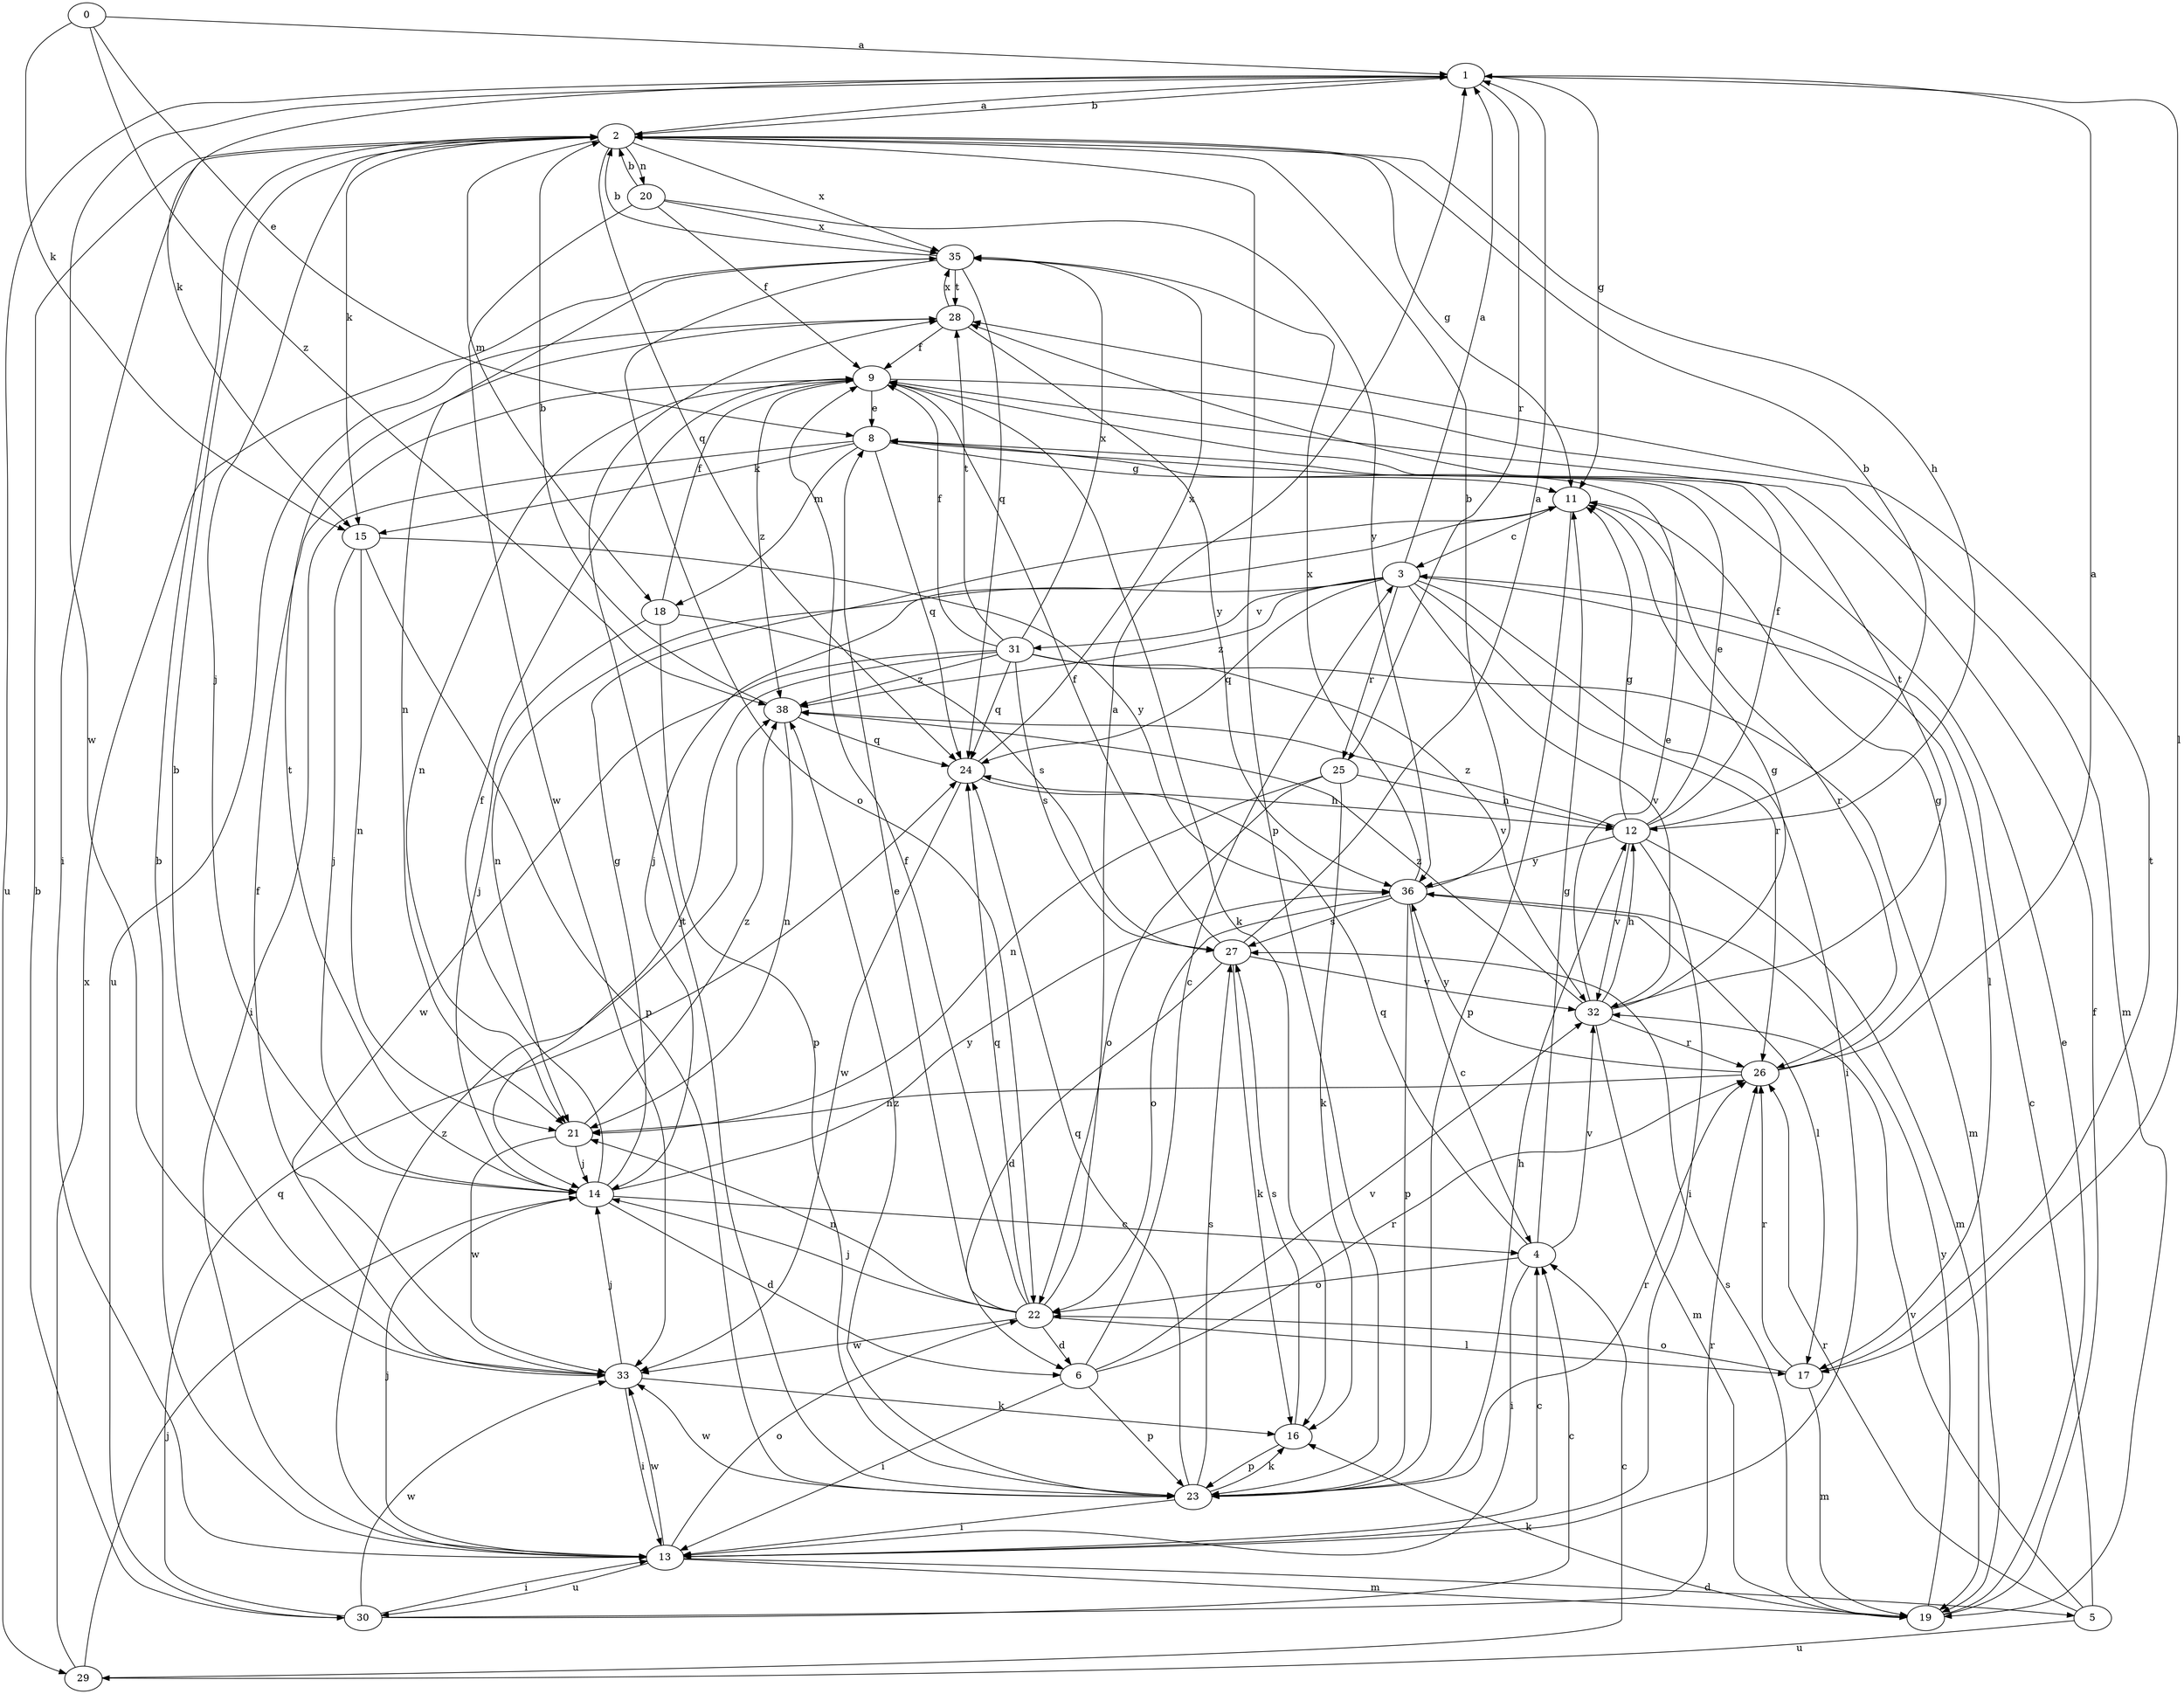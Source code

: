 strict digraph  {
0;
1;
2;
3;
4;
5;
6;
8;
9;
11;
12;
13;
14;
15;
16;
17;
18;
19;
20;
21;
22;
23;
24;
25;
26;
27;
28;
29;
30;
31;
32;
33;
35;
36;
38;
0 -> 1  [label=a];
0 -> 8  [label=e];
0 -> 15  [label=k];
0 -> 38  [label=z];
1 -> 2  [label=b];
1 -> 11  [label=g];
1 -> 15  [label=k];
1 -> 17  [label=l];
1 -> 25  [label=r];
1 -> 29  [label=u];
1 -> 33  [label=w];
2 -> 1  [label=a];
2 -> 11  [label=g];
2 -> 12  [label=h];
2 -> 13  [label=i];
2 -> 14  [label=j];
2 -> 15  [label=k];
2 -> 18  [label=m];
2 -> 20  [label=n];
2 -> 23  [label=p];
2 -> 24  [label=q];
2 -> 35  [label=x];
3 -> 1  [label=a];
3 -> 13  [label=i];
3 -> 17  [label=l];
3 -> 21  [label=n];
3 -> 24  [label=q];
3 -> 25  [label=r];
3 -> 26  [label=r];
3 -> 31  [label=v];
3 -> 32  [label=v];
3 -> 38  [label=z];
4 -> 11  [label=g];
4 -> 13  [label=i];
4 -> 22  [label=o];
4 -> 24  [label=q];
4 -> 32  [label=v];
5 -> 3  [label=c];
5 -> 26  [label=r];
5 -> 29  [label=u];
5 -> 32  [label=v];
6 -> 3  [label=c];
6 -> 13  [label=i];
6 -> 23  [label=p];
6 -> 26  [label=r];
6 -> 32  [label=v];
8 -> 11  [label=g];
8 -> 13  [label=i];
8 -> 15  [label=k];
8 -> 18  [label=m];
8 -> 24  [label=q];
9 -> 8  [label=e];
9 -> 16  [label=k];
9 -> 19  [label=m];
9 -> 21  [label=n];
9 -> 38  [label=z];
11 -> 3  [label=c];
11 -> 14  [label=j];
11 -> 23  [label=p];
11 -> 26  [label=r];
12 -> 2  [label=b];
12 -> 8  [label=e];
12 -> 9  [label=f];
12 -> 11  [label=g];
12 -> 13  [label=i];
12 -> 19  [label=m];
12 -> 32  [label=v];
12 -> 36  [label=y];
12 -> 38  [label=z];
13 -> 2  [label=b];
13 -> 4  [label=c];
13 -> 5  [label=d];
13 -> 14  [label=j];
13 -> 19  [label=m];
13 -> 22  [label=o];
13 -> 30  [label=u];
13 -> 33  [label=w];
13 -> 38  [label=z];
14 -> 4  [label=c];
14 -> 6  [label=d];
14 -> 9  [label=f];
14 -> 11  [label=g];
14 -> 28  [label=t];
14 -> 36  [label=y];
15 -> 14  [label=j];
15 -> 21  [label=n];
15 -> 23  [label=p];
15 -> 36  [label=y];
16 -> 23  [label=p];
16 -> 27  [label=s];
17 -> 19  [label=m];
17 -> 22  [label=o];
17 -> 26  [label=r];
17 -> 28  [label=t];
18 -> 9  [label=f];
18 -> 14  [label=j];
18 -> 23  [label=p];
18 -> 27  [label=s];
19 -> 8  [label=e];
19 -> 9  [label=f];
19 -> 16  [label=k];
19 -> 27  [label=s];
19 -> 36  [label=y];
20 -> 2  [label=b];
20 -> 9  [label=f];
20 -> 33  [label=w];
20 -> 35  [label=x];
20 -> 36  [label=y];
21 -> 14  [label=j];
21 -> 33  [label=w];
21 -> 38  [label=z];
22 -> 1  [label=a];
22 -> 6  [label=d];
22 -> 8  [label=e];
22 -> 9  [label=f];
22 -> 14  [label=j];
22 -> 17  [label=l];
22 -> 21  [label=n];
22 -> 24  [label=q];
22 -> 33  [label=w];
23 -> 12  [label=h];
23 -> 13  [label=i];
23 -> 16  [label=k];
23 -> 24  [label=q];
23 -> 26  [label=r];
23 -> 27  [label=s];
23 -> 28  [label=t];
23 -> 33  [label=w];
23 -> 38  [label=z];
24 -> 12  [label=h];
24 -> 33  [label=w];
24 -> 35  [label=x];
25 -> 12  [label=h];
25 -> 16  [label=k];
25 -> 21  [label=n];
25 -> 22  [label=o];
26 -> 1  [label=a];
26 -> 11  [label=g];
26 -> 21  [label=n];
26 -> 36  [label=y];
27 -> 1  [label=a];
27 -> 6  [label=d];
27 -> 9  [label=f];
27 -> 16  [label=k];
27 -> 32  [label=v];
28 -> 9  [label=f];
28 -> 30  [label=u];
28 -> 35  [label=x];
28 -> 36  [label=y];
29 -> 4  [label=c];
29 -> 14  [label=j];
29 -> 35  [label=x];
30 -> 2  [label=b];
30 -> 4  [label=c];
30 -> 13  [label=i];
30 -> 24  [label=q];
30 -> 26  [label=r];
30 -> 33  [label=w];
31 -> 9  [label=f];
31 -> 14  [label=j];
31 -> 19  [label=m];
31 -> 24  [label=q];
31 -> 27  [label=s];
31 -> 28  [label=t];
31 -> 32  [label=v];
31 -> 33  [label=w];
31 -> 35  [label=x];
31 -> 38  [label=z];
32 -> 8  [label=e];
32 -> 11  [label=g];
32 -> 12  [label=h];
32 -> 19  [label=m];
32 -> 26  [label=r];
32 -> 28  [label=t];
32 -> 38  [label=z];
33 -> 2  [label=b];
33 -> 9  [label=f];
33 -> 13  [label=i];
33 -> 14  [label=j];
33 -> 16  [label=k];
35 -> 2  [label=b];
35 -> 21  [label=n];
35 -> 22  [label=o];
35 -> 24  [label=q];
35 -> 28  [label=t];
36 -> 2  [label=b];
36 -> 4  [label=c];
36 -> 17  [label=l];
36 -> 22  [label=o];
36 -> 23  [label=p];
36 -> 27  [label=s];
36 -> 35  [label=x];
38 -> 2  [label=b];
38 -> 21  [label=n];
38 -> 24  [label=q];
}
